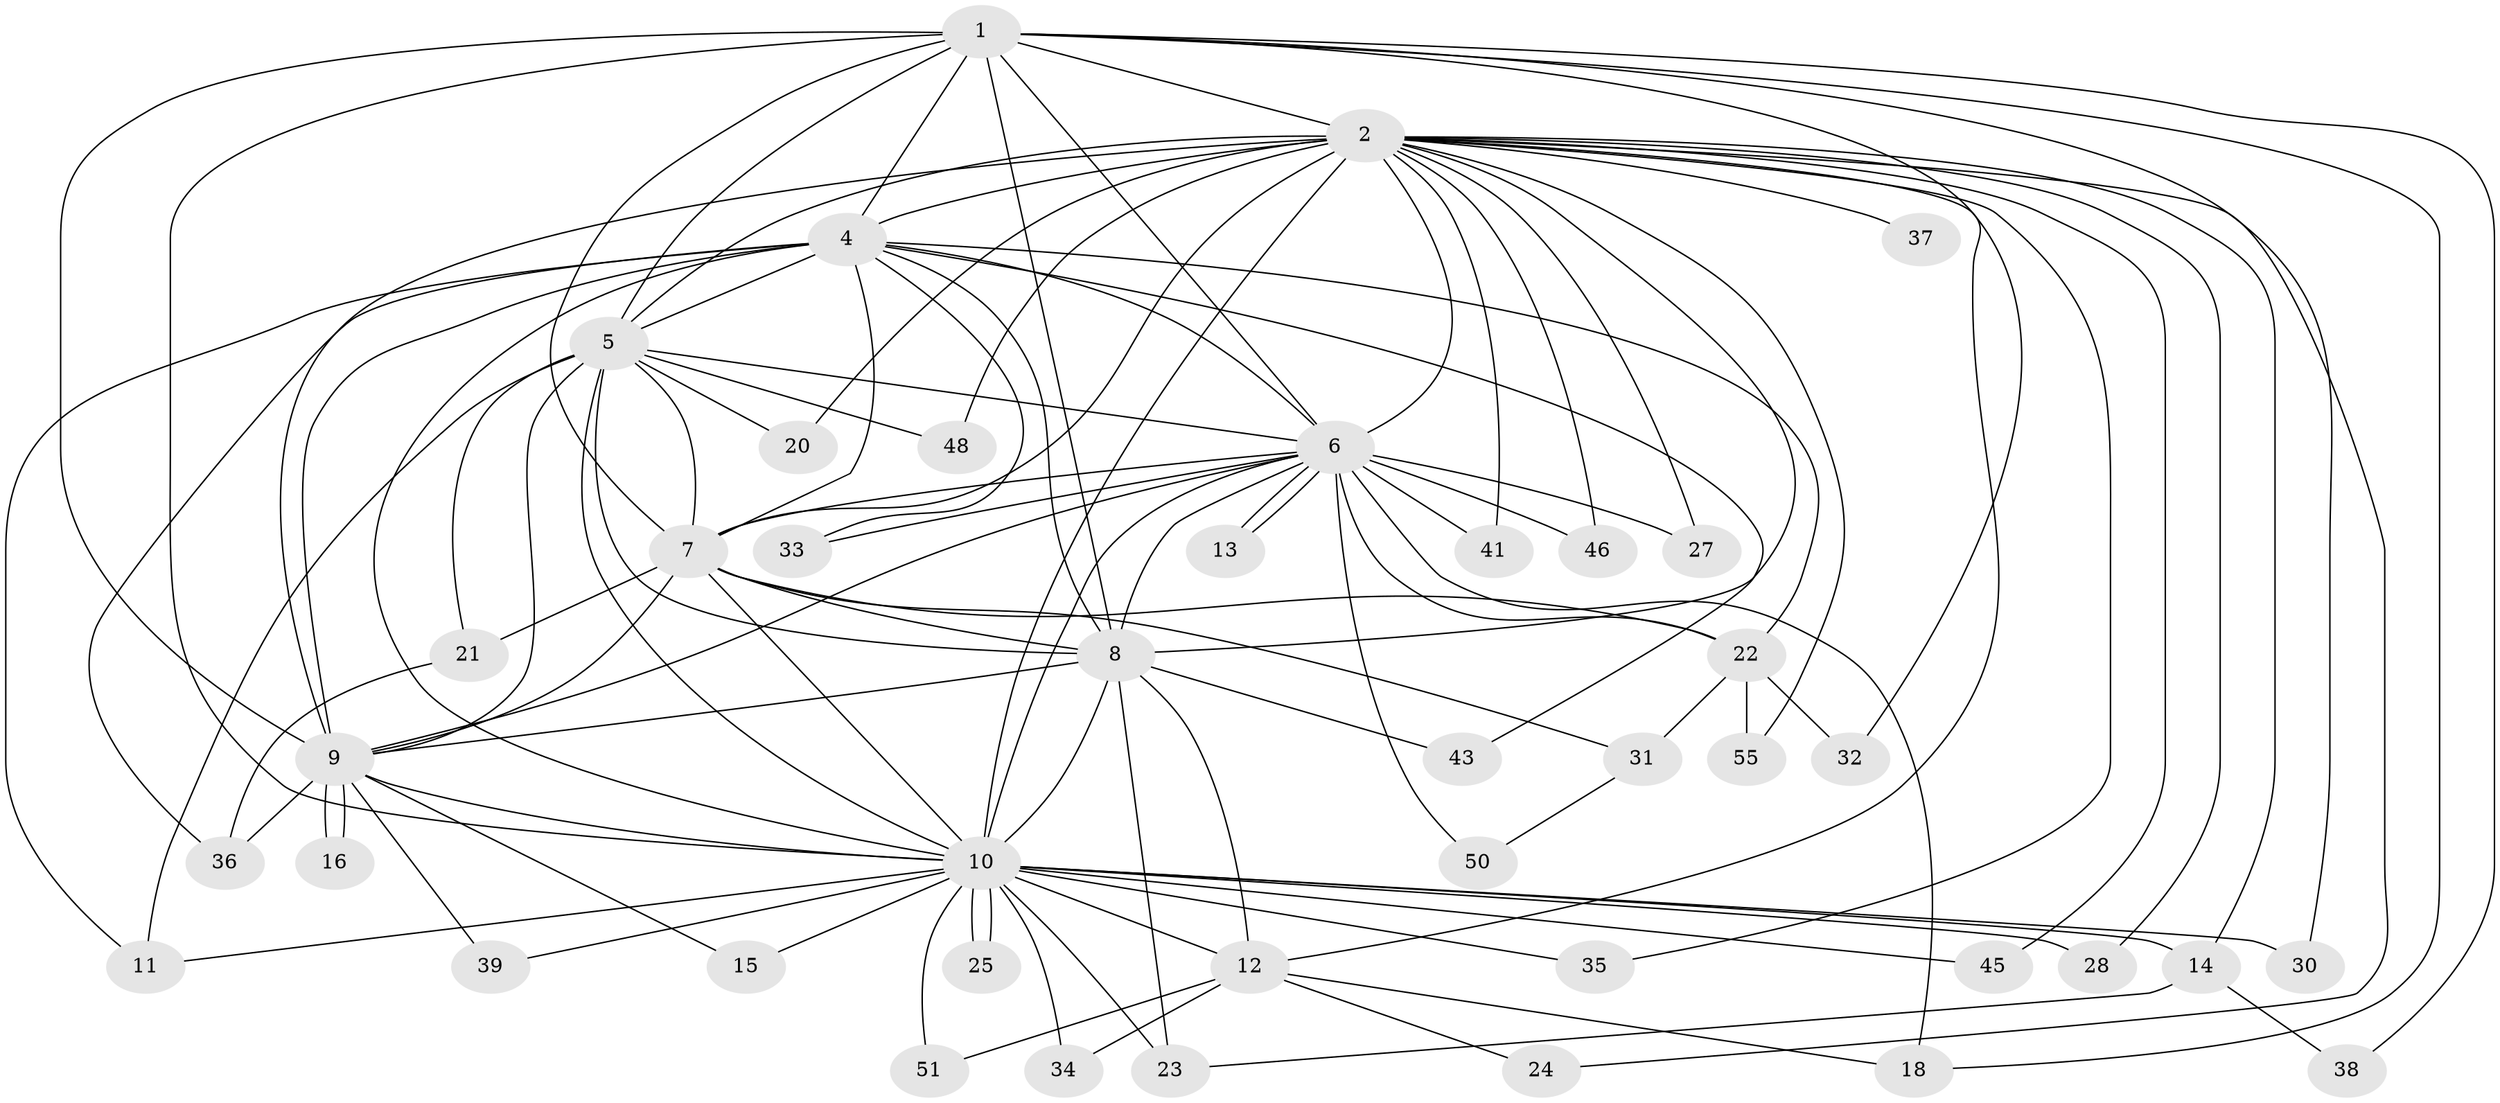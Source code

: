 // original degree distribution, {15: 0.08771929824561403, 16: 0.017543859649122806, 18: 0.017543859649122806, 19: 0.017543859649122806, 14: 0.017543859649122806, 24: 0.017543859649122806, 3: 0.12280701754385964, 7: 0.017543859649122806, 2: 0.6491228070175439, 4: 0.017543859649122806, 6: 0.017543859649122806}
// Generated by graph-tools (version 1.1) at 2025/11/02/27/25 16:11:05]
// undirected, 42 vertices, 107 edges
graph export_dot {
graph [start="1"]
  node [color=gray90,style=filled];
  1 [super="+42"];
  2 [super="+3"];
  4 [super="+49"];
  5 [super="+53"];
  6 [super="+26"];
  7 [super="+54"];
  8 [super="+57"];
  9 [super="+29"];
  10 [super="+17"];
  11 [super="+52"];
  12 [super="+19"];
  13;
  14;
  15;
  16;
  18 [super="+56"];
  20;
  21 [super="+47"];
  22 [super="+44"];
  23 [super="+40"];
  24;
  25;
  27;
  28;
  30;
  31;
  32;
  33;
  34;
  35;
  36;
  37;
  38;
  39;
  41;
  43;
  45;
  46;
  48;
  50;
  51;
  55;
  1 -- 2 [weight=2];
  1 -- 4;
  1 -- 5 [weight=3];
  1 -- 6;
  1 -- 7;
  1 -- 8;
  1 -- 9;
  1 -- 10;
  1 -- 30;
  1 -- 32;
  1 -- 38;
  1 -- 18;
  2 -- 4 [weight=2];
  2 -- 5 [weight=2];
  2 -- 6 [weight=2];
  2 -- 7 [weight=3];
  2 -- 8 [weight=2];
  2 -- 9 [weight=2];
  2 -- 10 [weight=3];
  2 -- 12;
  2 -- 27;
  2 -- 35;
  2 -- 37 [weight=2];
  2 -- 48;
  2 -- 55;
  2 -- 14;
  2 -- 20;
  2 -- 24;
  2 -- 28;
  2 -- 41;
  2 -- 45;
  2 -- 46;
  4 -- 5;
  4 -- 6;
  4 -- 7;
  4 -- 8;
  4 -- 9;
  4 -- 10 [weight=2];
  4 -- 33;
  4 -- 36;
  4 -- 43;
  4 -- 22;
  4 -- 11;
  5 -- 6;
  5 -- 7;
  5 -- 8;
  5 -- 9;
  5 -- 10;
  5 -- 11;
  5 -- 20;
  5 -- 21;
  5 -- 48;
  6 -- 7;
  6 -- 8 [weight=2];
  6 -- 9;
  6 -- 10;
  6 -- 13;
  6 -- 13;
  6 -- 18;
  6 -- 22;
  6 -- 27;
  6 -- 33;
  6 -- 41;
  6 -- 46;
  6 -- 50;
  7 -- 8 [weight=2];
  7 -- 9;
  7 -- 10;
  7 -- 21;
  7 -- 22;
  7 -- 31;
  8 -- 9 [weight=2];
  8 -- 10;
  8 -- 12;
  8 -- 23;
  8 -- 43;
  9 -- 10;
  9 -- 15;
  9 -- 16;
  9 -- 16;
  9 -- 36;
  9 -- 39;
  10 -- 11;
  10 -- 14;
  10 -- 15;
  10 -- 23;
  10 -- 25;
  10 -- 25;
  10 -- 28;
  10 -- 30;
  10 -- 34;
  10 -- 35;
  10 -- 45;
  10 -- 51;
  10 -- 39;
  10 -- 12;
  12 -- 18;
  12 -- 24;
  12 -- 34;
  12 -- 51;
  14 -- 38;
  14 -- 23;
  21 -- 36;
  22 -- 31;
  22 -- 32;
  22 -- 55;
  31 -- 50;
}
